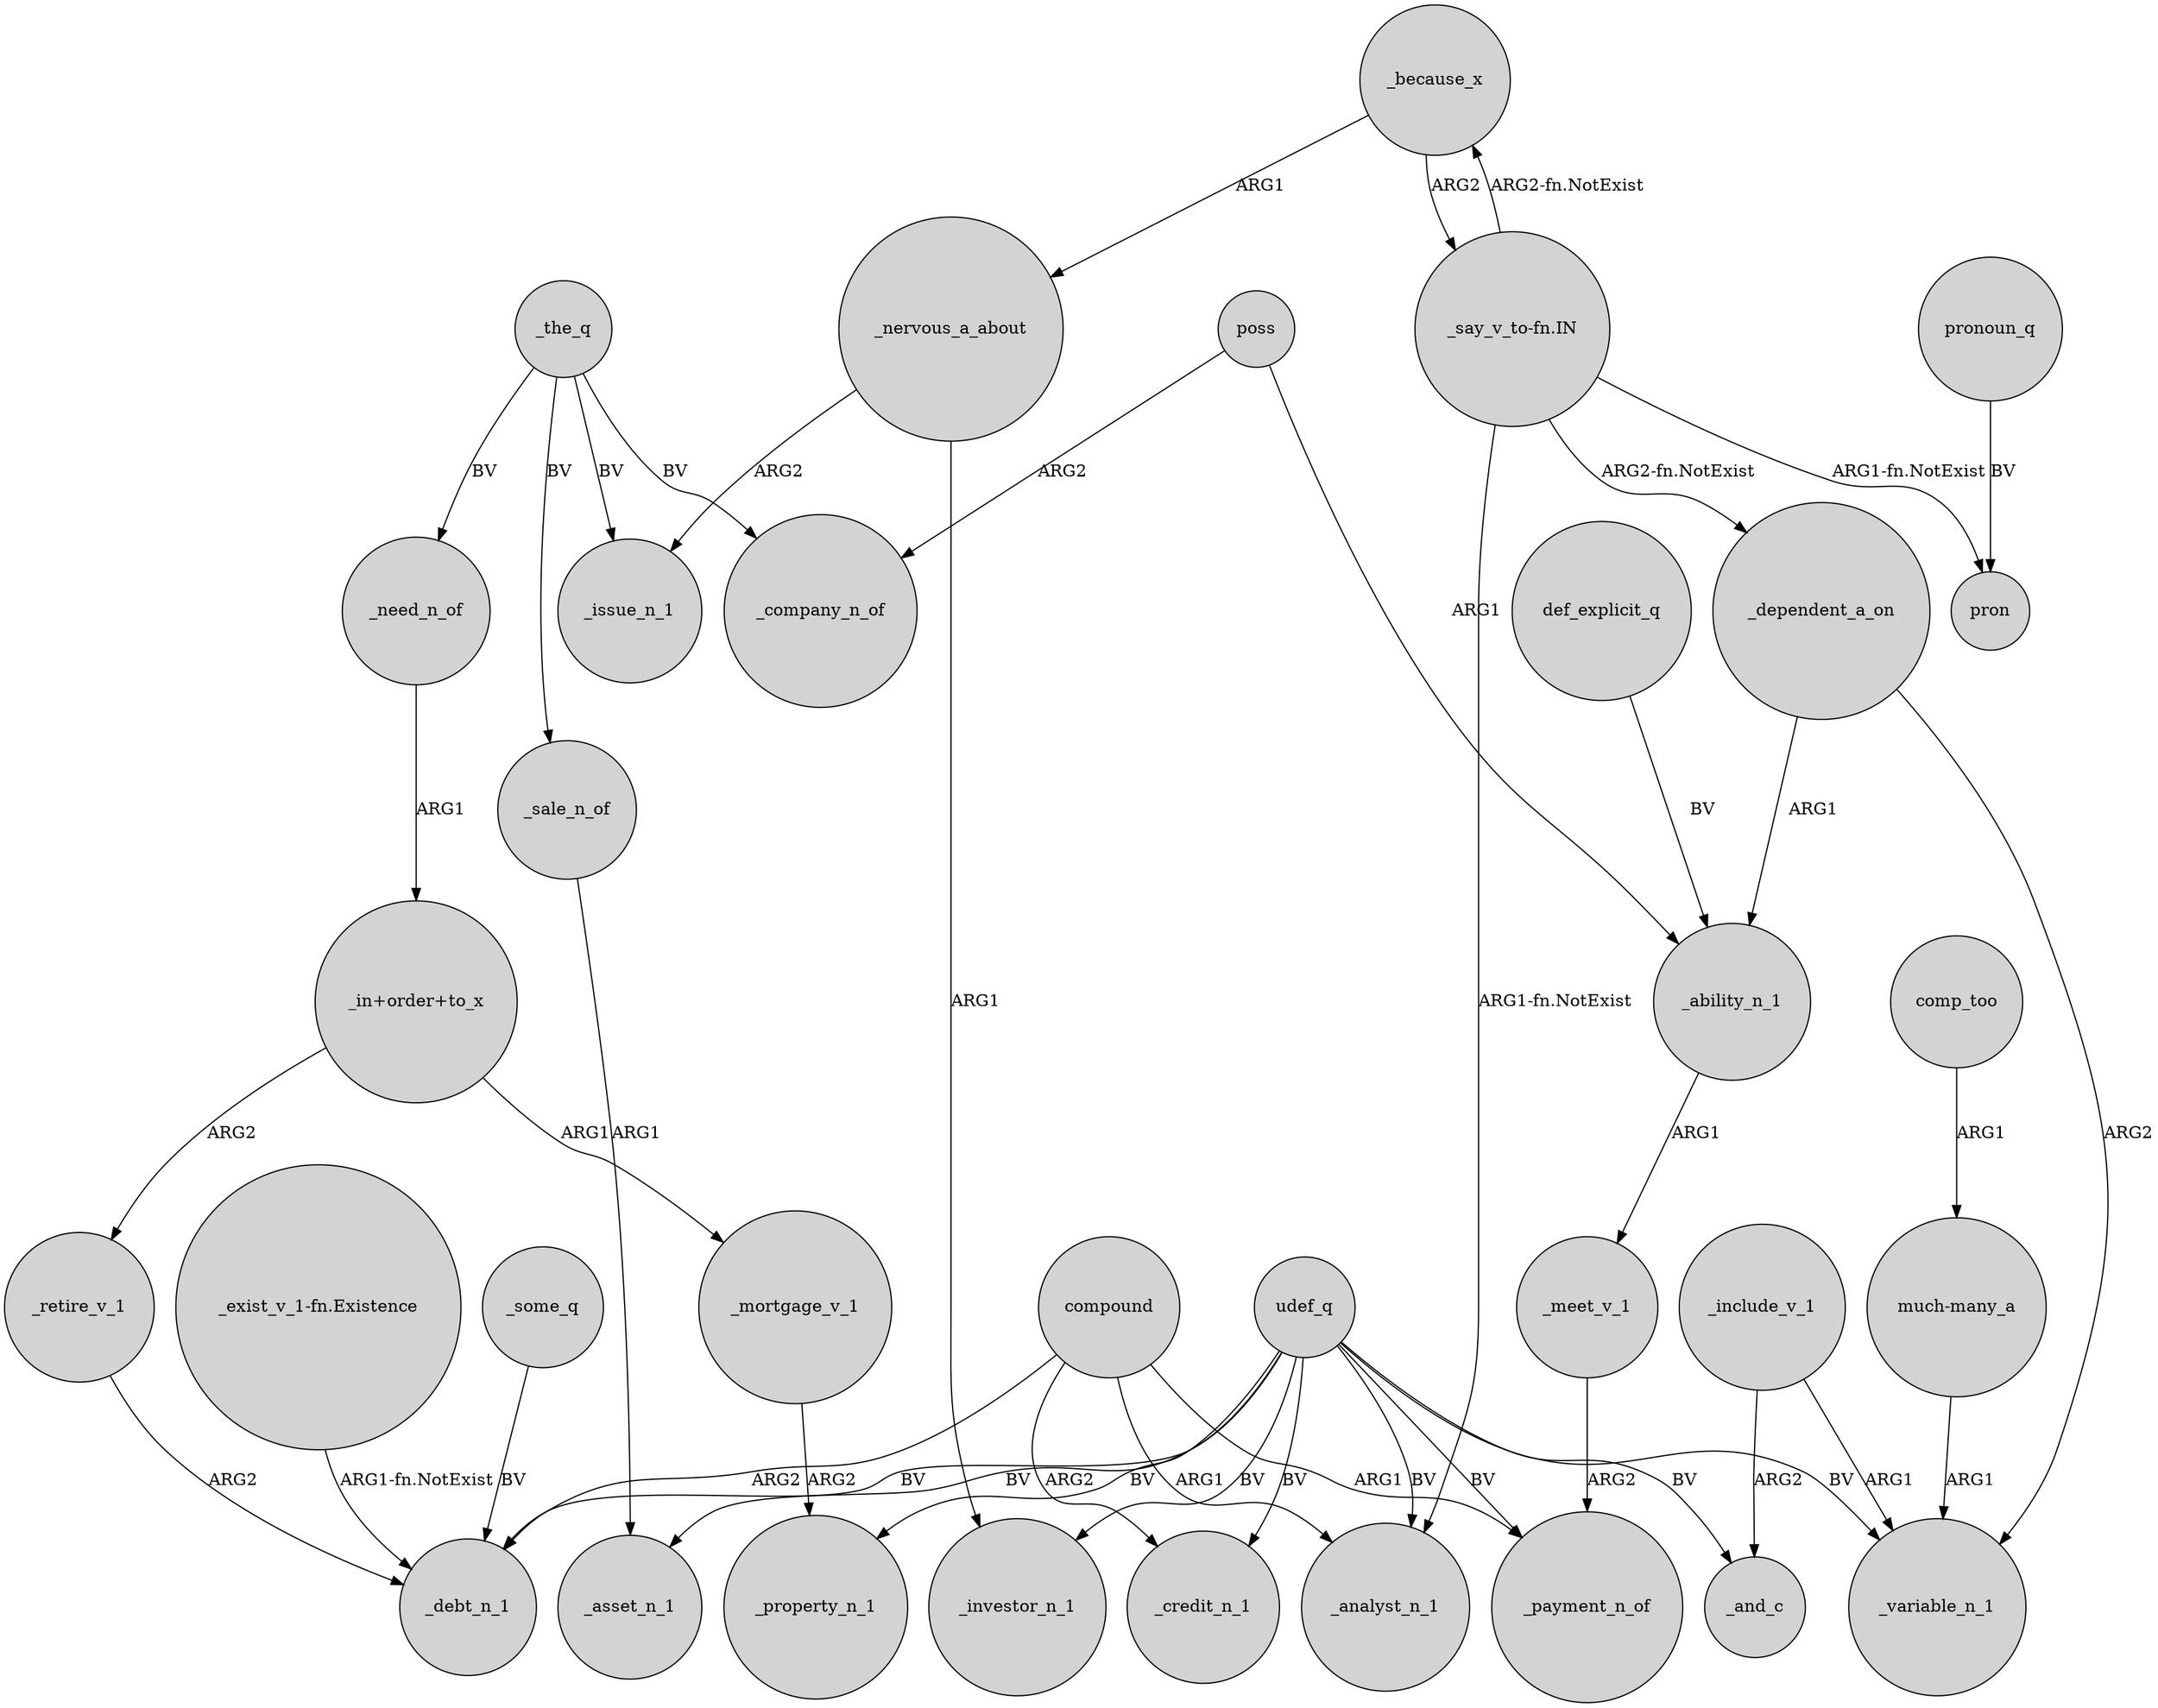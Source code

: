 digraph {
	node [shape=circle style=filled]
	_include_v_1 -> _and_c [label=ARG2]
	"_exist_v_1-fn.Existence" -> _debt_n_1 [label="ARG1-fn.NotExist"]
	"_say_v_to-fn.IN" -> _analyst_n_1 [label="ARG1-fn.NotExist"]
	_retire_v_1 -> _debt_n_1 [label=ARG2]
	"_say_v_to-fn.IN" -> _because_x [label="ARG2-fn.NotExist"]
	udef_q -> _investor_n_1 [label=BV]
	udef_q -> _credit_n_1 [label=BV]
	udef_q -> _variable_n_1 [label=BV]
	comp_too -> "much-many_a" [label=ARG1]
	"_say_v_to-fn.IN" -> _dependent_a_on [label="ARG2-fn.NotExist"]
	udef_q -> _debt_n_1 [label=BV]
	"much-many_a" -> _variable_n_1 [label=ARG1]
	"_in+order+to_x" -> _mortgage_v_1 [label=ARG1]
	compound -> _credit_n_1 [label=ARG2]
	compound -> _debt_n_1 [label=ARG2]
	_because_x -> _nervous_a_about [label=ARG1]
	"_say_v_to-fn.IN" -> pron [label="ARG1-fn.NotExist"]
	_meet_v_1 -> _payment_n_of [label=ARG2]
	_some_q -> _debt_n_1 [label=BV]
	_include_v_1 -> _variable_n_1 [label=ARG1]
	_the_q -> _issue_n_1 [label=BV]
	_sale_n_of -> _asset_n_1 [label=ARG1]
	udef_q -> _asset_n_1 [label=BV]
	_the_q -> _company_n_of [label=BV]
	"_in+order+to_x" -> _retire_v_1 [label=ARG2]
	udef_q -> _payment_n_of [label=BV]
	poss -> _ability_n_1 [label=ARG1]
	pronoun_q -> pron [label=BV]
	def_explicit_q -> _ability_n_1 [label=BV]
	_ability_n_1 -> _meet_v_1 [label=ARG1]
	_the_q -> _sale_n_of [label=BV]
	_need_n_of -> "_in+order+to_x" [label=ARG1]
	compound -> _payment_n_of [label=ARG1]
	_the_q -> _need_n_of [label=BV]
	udef_q -> _property_n_1 [label=BV]
	_nervous_a_about -> _issue_n_1 [label=ARG2]
	_dependent_a_on -> _ability_n_1 [label=ARG1]
	_mortgage_v_1 -> _property_n_1 [label=ARG2]
	_nervous_a_about -> _investor_n_1 [label=ARG1]
	_dependent_a_on -> _variable_n_1 [label=ARG2]
	poss -> _company_n_of [label=ARG2]
	_because_x -> "_say_v_to-fn.IN" [label=ARG2]
	udef_q -> _and_c [label=BV]
	udef_q -> _analyst_n_1 [label=BV]
	compound -> _analyst_n_1 [label=ARG1]
}
